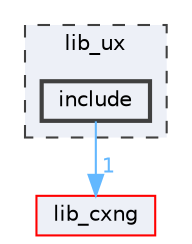 digraph "lib_ux/include"
{
 // LATEX_PDF_SIZE
  bgcolor="transparent";
  edge [fontname=Helvetica,fontsize=10,labelfontname=Helvetica,labelfontsize=10];
  node [fontname=Helvetica,fontsize=10,shape=box,height=0.2,width=0.4];
  compound=true
  subgraph clusterdir_73d8cab79457824ae67409b9c6168107 {
    graph [ bgcolor="#edf0f7", pencolor="grey25", label="lib_ux", fontname=Helvetica,fontsize=10 style="filled,dashed", URL="dir_73d8cab79457824ae67409b9c6168107.html",tooltip=""]
  dir_1b2298b89f61df5d609d274f9058a95d [label="include", fillcolor="#edf0f7", color="grey25", style="filled,bold", URL="dir_1b2298b89f61df5d609d274f9058a95d.html",tooltip=""];
  }
  dir_f19cb56d6ecfeb72444413e62ae31a52 [label="lib_cxng", fillcolor="#edf0f7", color="red", style="filled", URL="dir_f19cb56d6ecfeb72444413e62ae31a52.html",tooltip=""];
  dir_1b2298b89f61df5d609d274f9058a95d->dir_f19cb56d6ecfeb72444413e62ae31a52 [headlabel="1", labeldistance=1.5 headhref="dir_000016_000018.html" color="steelblue1" fontcolor="steelblue1"];
}
